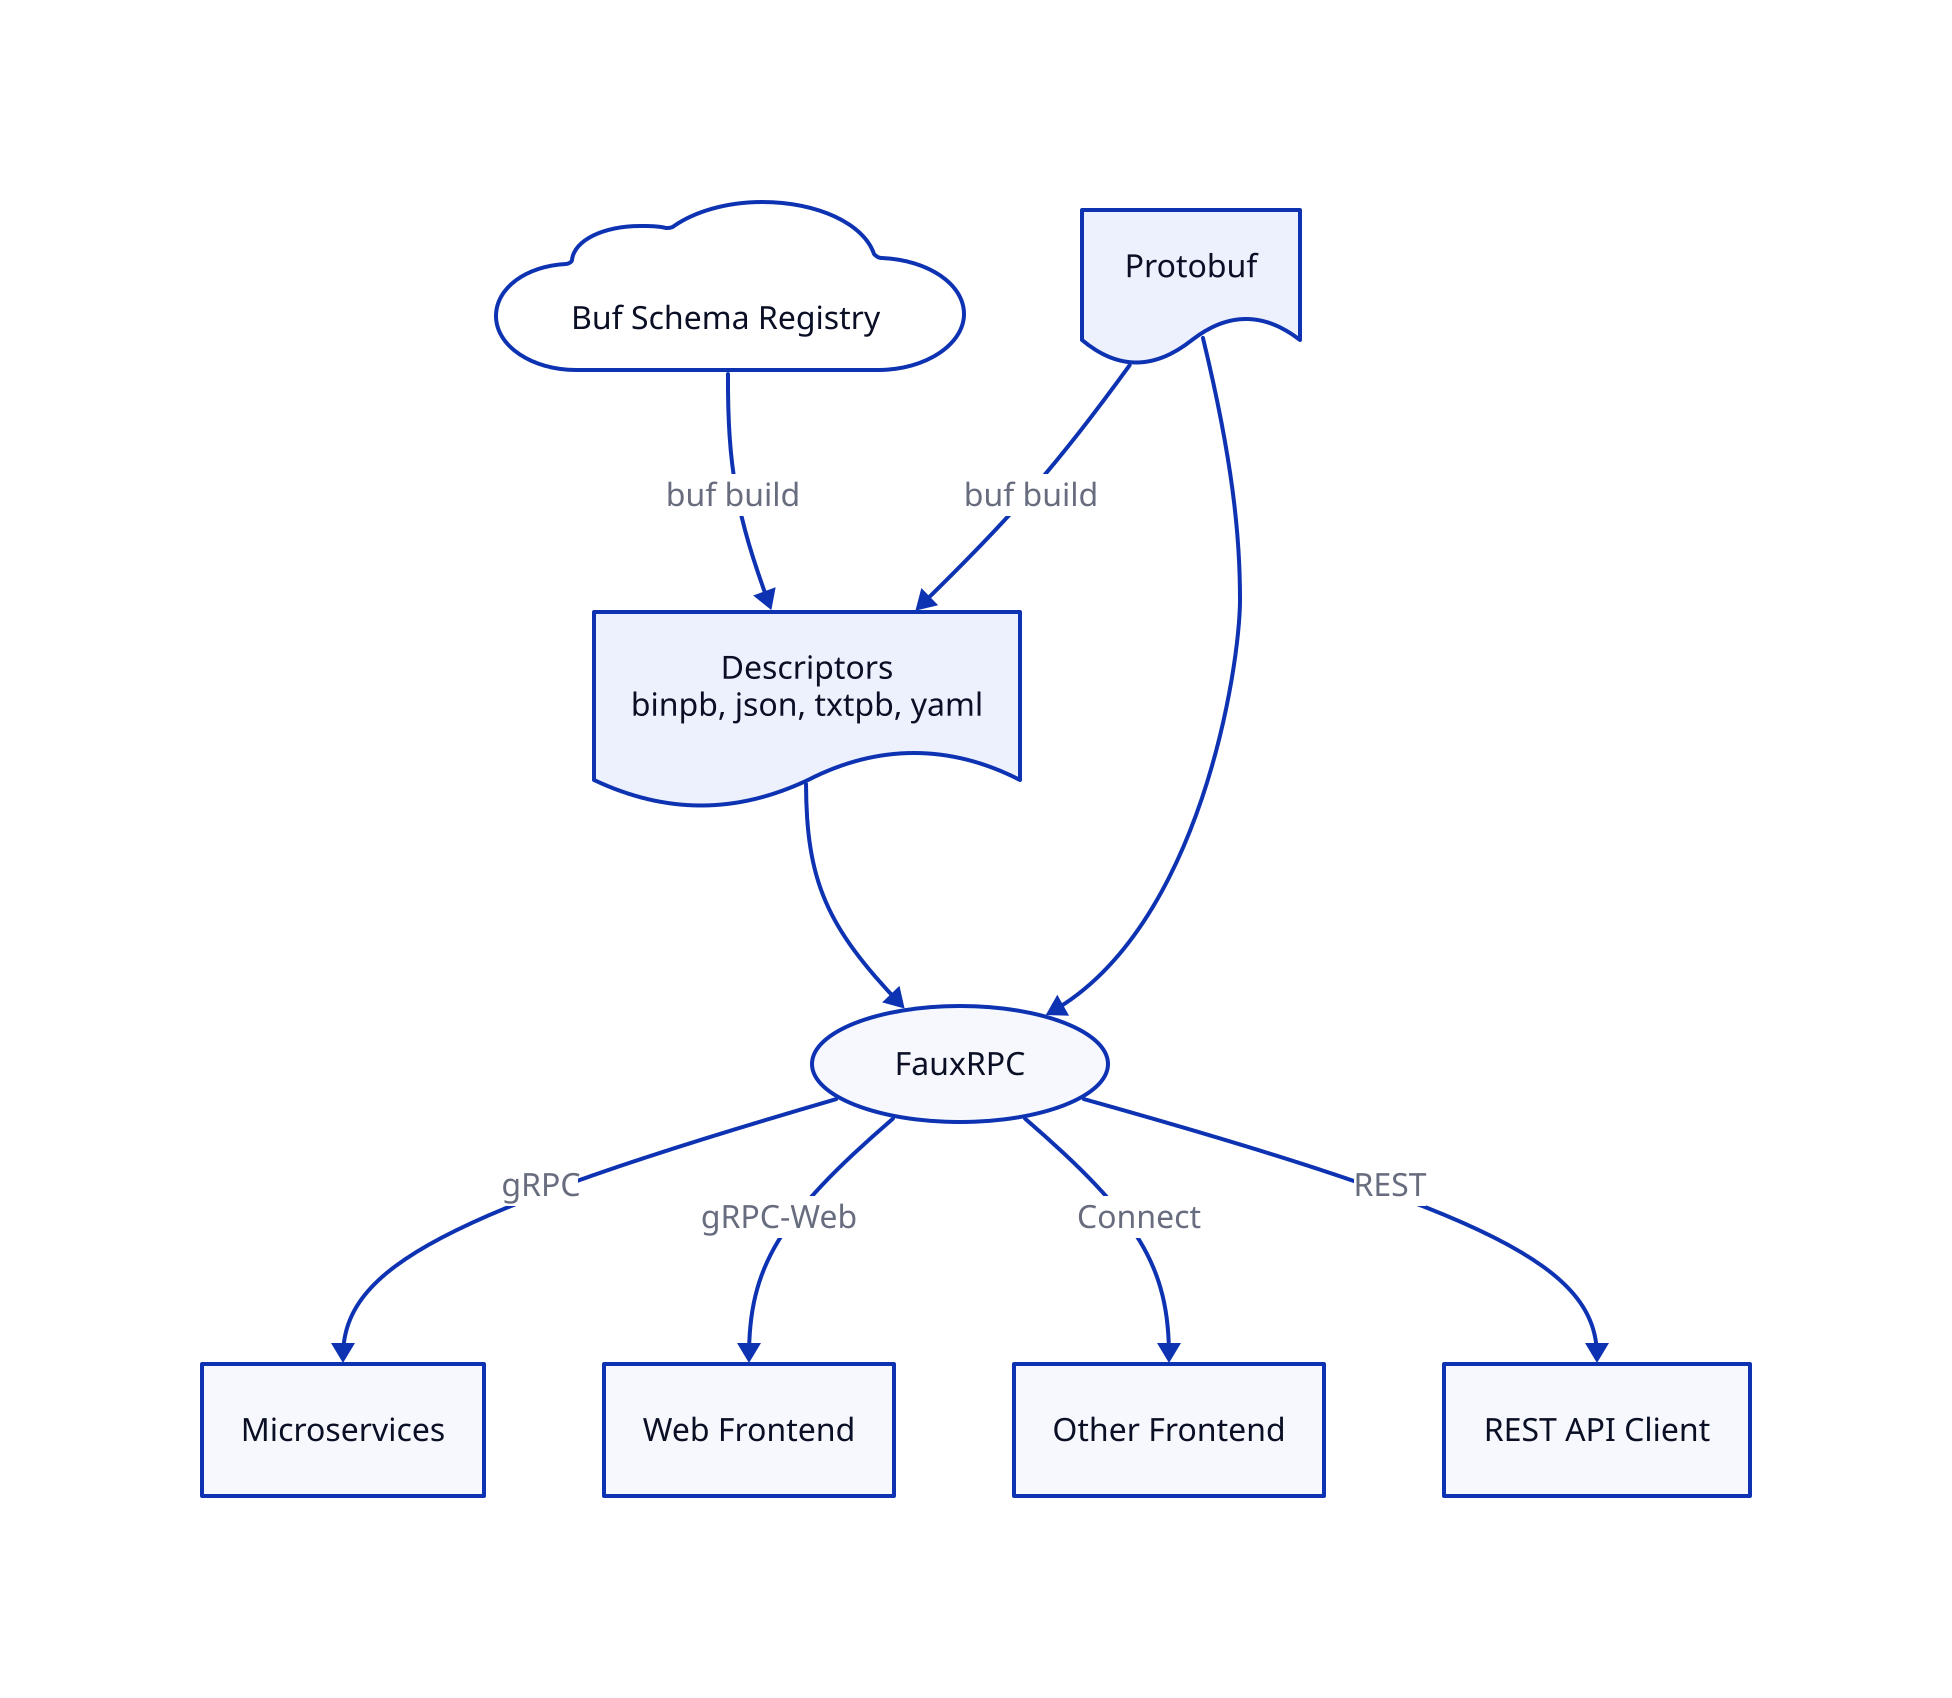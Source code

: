 # d2 content/posts/2024/fauxrpc/diagram.d2 --sketch --theme 201 content/posts/2024/fauxrpc/diagram.svg

style: {
  fill: transparent
}

Buf Schema Registry.shape: cloud
Buf Schema Registry -> Descriptors: buf build

Descriptors.label: Descriptors\nbinpb, json, txtpb, yaml
Descriptors.shape: document
Descriptors -> FauxRPC
Protobuf.shape: document
Protobuf -> FauxRPC
Protobuf -> Descriptors: buf build

FauxRPC.shape: oval
FauxRPC -> Microservices: gRPC {
  style: {
    bold: true
  }
}
FauxRPC -> Web Frontend: gRPC-Web {
  style: {
    bold: true
  }
}
FauxRPC -> Other Frontend: Connect {
  style: {
    bold: true
  }
}
FauxRPC -> REST API Client: REST {
  style: {
    bold: true
  }
}
